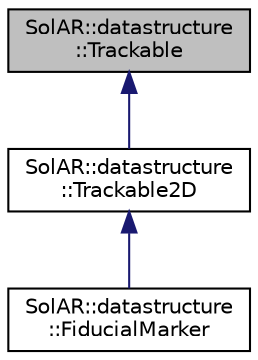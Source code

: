 digraph "SolAR::datastructure::Trackable"
{
  edge [fontname="Helvetica",fontsize="10",labelfontname="Helvetica",labelfontsize="10"];
  node [fontname="Helvetica",fontsize="10",shape=record];
  Node0 [label="SolAR::datastructure\l::Trackable",height=0.2,width=0.4,color="black", fillcolor="grey75", style="filled", fontcolor="black"];
  Node0 -> Node1 [dir="back",color="midnightblue",fontsize="10",style="solid",fontname="Helvetica"];
  Node1 [label="SolAR::datastructure\l::Trackable2D",height=0.2,width=0.4,color="black", fillcolor="white", style="filled",URL="$class_sol_a_r_1_1datastructure_1_1_trackable2_d.html",tooltip="This abstract class defines the generic 2D trackable datastructure. "];
  Node1 -> Node2 [dir="back",color="midnightblue",fontsize="10",style="solid",fontname="Helvetica"];
  Node2 [label="SolAR::datastructure\l::FiducialMarker",height=0.2,width=0.4,color="black", fillcolor="white", style="filled",URL="$class_sol_a_r_1_1datastructure_1_1_fiducial_marker.html",tooltip="This class defines a fiducial marker datastructure. "];
}
